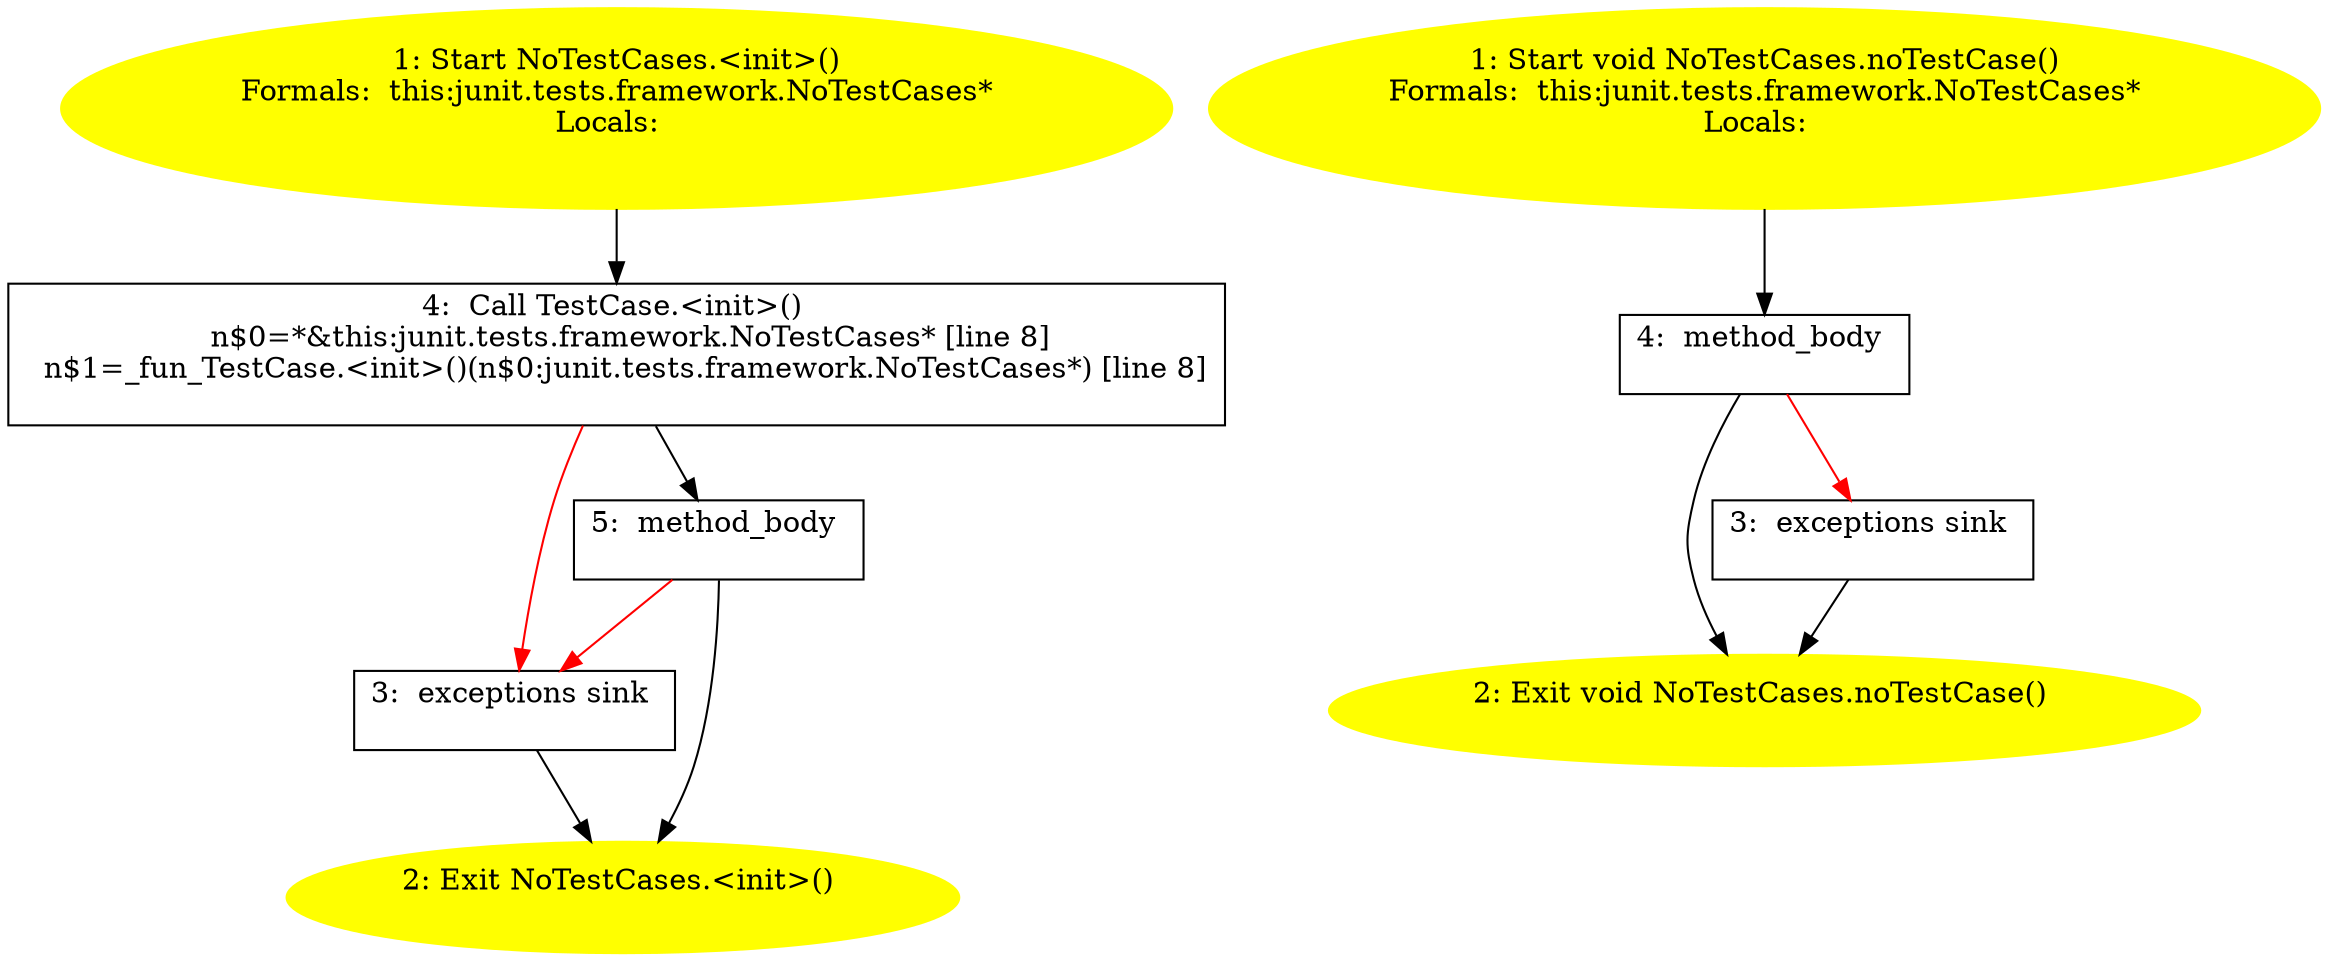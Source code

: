 /* @generated */
digraph cfg {
"junit.tests.framework.NoTestCases.<init>().da54be18993b29b899918cce391fb381_1" [label="1: Start NoTestCases.<init>()\nFormals:  this:junit.tests.framework.NoTestCases*\nLocals:  \n  " color=yellow style=filled]
	

	 "junit.tests.framework.NoTestCases.<init>().da54be18993b29b899918cce391fb381_1" -> "junit.tests.framework.NoTestCases.<init>().da54be18993b29b899918cce391fb381_4" ;
"junit.tests.framework.NoTestCases.<init>().da54be18993b29b899918cce391fb381_2" [label="2: Exit NoTestCases.<init>() \n  " color=yellow style=filled]
	

"junit.tests.framework.NoTestCases.<init>().da54be18993b29b899918cce391fb381_3" [label="3:  exceptions sink \n  " shape="box"]
	

	 "junit.tests.framework.NoTestCases.<init>().da54be18993b29b899918cce391fb381_3" -> "junit.tests.framework.NoTestCases.<init>().da54be18993b29b899918cce391fb381_2" ;
"junit.tests.framework.NoTestCases.<init>().da54be18993b29b899918cce391fb381_4" [label="4:  Call TestCase.<init>() \n   n$0=*&this:junit.tests.framework.NoTestCases* [line 8]\n  n$1=_fun_TestCase.<init>()(n$0:junit.tests.framework.NoTestCases*) [line 8]\n " shape="box"]
	

	 "junit.tests.framework.NoTestCases.<init>().da54be18993b29b899918cce391fb381_4" -> "junit.tests.framework.NoTestCases.<init>().da54be18993b29b899918cce391fb381_5" ;
	 "junit.tests.framework.NoTestCases.<init>().da54be18993b29b899918cce391fb381_4" -> "junit.tests.framework.NoTestCases.<init>().da54be18993b29b899918cce391fb381_3" [color="red" ];
"junit.tests.framework.NoTestCases.<init>().da54be18993b29b899918cce391fb381_5" [label="5:  method_body \n  " shape="box"]
	

	 "junit.tests.framework.NoTestCases.<init>().da54be18993b29b899918cce391fb381_5" -> "junit.tests.framework.NoTestCases.<init>().da54be18993b29b899918cce391fb381_2" ;
	 "junit.tests.framework.NoTestCases.<init>().da54be18993b29b899918cce391fb381_5" -> "junit.tests.framework.NoTestCases.<init>().da54be18993b29b899918cce391fb381_3" [color="red" ];
"junit.tests.framework.NoTestCases.noTestCase():void.55ab7b5a856dd5bfcdf8f9b77936c45e_1" [label="1: Start void NoTestCases.noTestCase()\nFormals:  this:junit.tests.framework.NoTestCases*\nLocals:  \n  " color=yellow style=filled]
	

	 "junit.tests.framework.NoTestCases.noTestCase():void.55ab7b5a856dd5bfcdf8f9b77936c45e_1" -> "junit.tests.framework.NoTestCases.noTestCase():void.55ab7b5a856dd5bfcdf8f9b77936c45e_4" ;
"junit.tests.framework.NoTestCases.noTestCase():void.55ab7b5a856dd5bfcdf8f9b77936c45e_2" [label="2: Exit void NoTestCases.noTestCase() \n  " color=yellow style=filled]
	

"junit.tests.framework.NoTestCases.noTestCase():void.55ab7b5a856dd5bfcdf8f9b77936c45e_3" [label="3:  exceptions sink \n  " shape="box"]
	

	 "junit.tests.framework.NoTestCases.noTestCase():void.55ab7b5a856dd5bfcdf8f9b77936c45e_3" -> "junit.tests.framework.NoTestCases.noTestCase():void.55ab7b5a856dd5bfcdf8f9b77936c45e_2" ;
"junit.tests.framework.NoTestCases.noTestCase():void.55ab7b5a856dd5bfcdf8f9b77936c45e_4" [label="4:  method_body \n  " shape="box"]
	

	 "junit.tests.framework.NoTestCases.noTestCase():void.55ab7b5a856dd5bfcdf8f9b77936c45e_4" -> "junit.tests.framework.NoTestCases.noTestCase():void.55ab7b5a856dd5bfcdf8f9b77936c45e_2" ;
	 "junit.tests.framework.NoTestCases.noTestCase():void.55ab7b5a856dd5bfcdf8f9b77936c45e_4" -> "junit.tests.framework.NoTestCases.noTestCase():void.55ab7b5a856dd5bfcdf8f9b77936c45e_3" [color="red" ];
}
